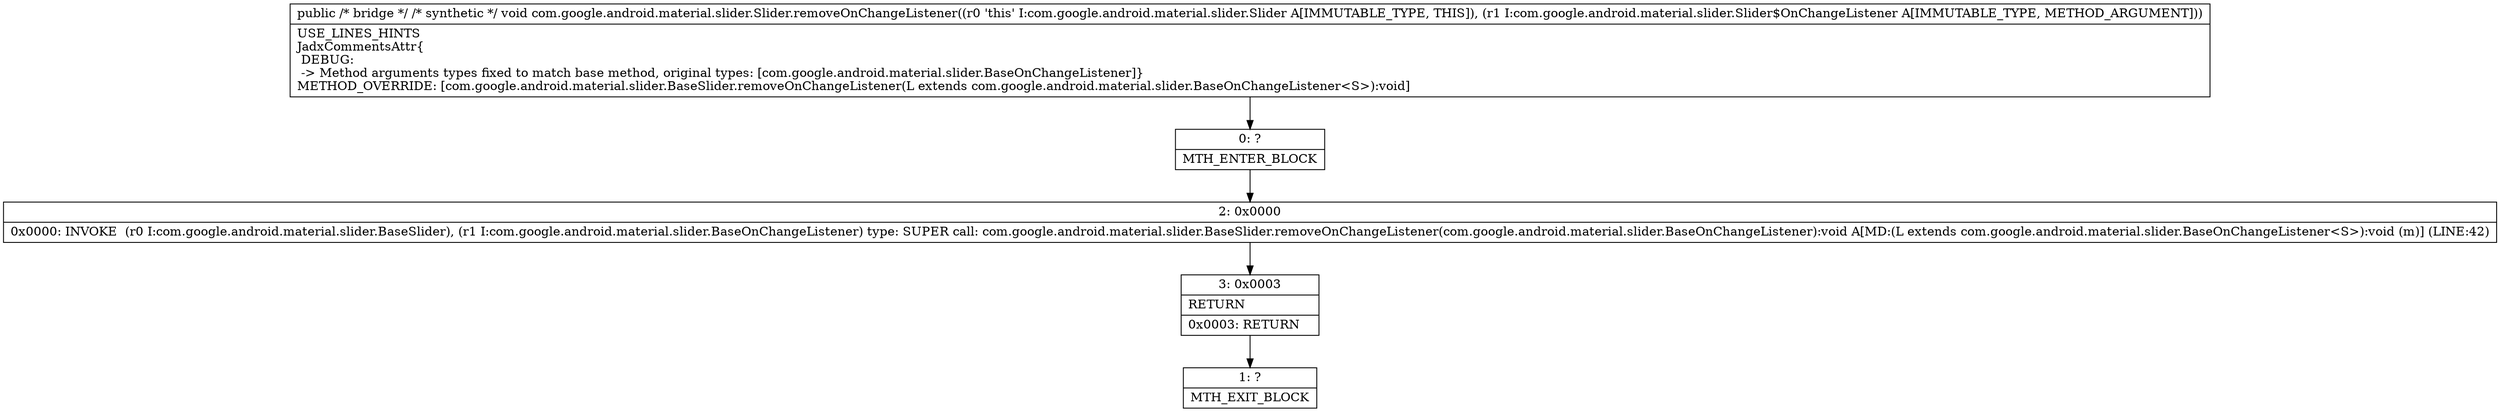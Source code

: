 digraph "CFG forcom.google.android.material.slider.Slider.removeOnChangeListener(Lcom\/google\/android\/material\/slider\/BaseOnChangeListener;)V" {
Node_0 [shape=record,label="{0\:\ ?|MTH_ENTER_BLOCK\l}"];
Node_2 [shape=record,label="{2\:\ 0x0000|0x0000: INVOKE  (r0 I:com.google.android.material.slider.BaseSlider), (r1 I:com.google.android.material.slider.BaseOnChangeListener) type: SUPER call: com.google.android.material.slider.BaseSlider.removeOnChangeListener(com.google.android.material.slider.BaseOnChangeListener):void A[MD:(L extends com.google.android.material.slider.BaseOnChangeListener\<S\>):void (m)] (LINE:42)\l}"];
Node_3 [shape=record,label="{3\:\ 0x0003|RETURN\l|0x0003: RETURN   \l}"];
Node_1 [shape=record,label="{1\:\ ?|MTH_EXIT_BLOCK\l}"];
MethodNode[shape=record,label="{public \/* bridge *\/ \/* synthetic *\/ void com.google.android.material.slider.Slider.removeOnChangeListener((r0 'this' I:com.google.android.material.slider.Slider A[IMMUTABLE_TYPE, THIS]), (r1 I:com.google.android.material.slider.Slider$OnChangeListener A[IMMUTABLE_TYPE, METHOD_ARGUMENT]))  | USE_LINES_HINTS\lJadxCommentsAttr\{\l DEBUG: \l \-\> Method arguments types fixed to match base method, original types: [com.google.android.material.slider.BaseOnChangeListener]\}\lMETHOD_OVERRIDE: [com.google.android.material.slider.BaseSlider.removeOnChangeListener(L extends com.google.android.material.slider.BaseOnChangeListener\<S\>):void]\l}"];
MethodNode -> Node_0;Node_0 -> Node_2;
Node_2 -> Node_3;
Node_3 -> Node_1;
}

